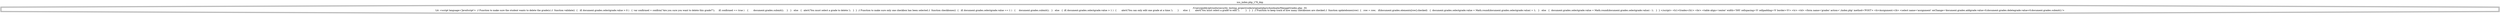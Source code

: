 digraph cfg {
  label="xss_index.php_176_dep";
  labelloc=t;
  n1 [shape=doubleoctagon, label="/Users/peddy/git/unitn/security_testing_project/code/original/php/schoolmate/ManageGrades.php : 81\nLit: <script language='JavaScript'>  // Function to make sure the student wants to delete the grade(s) //  function validate()  {   if( document.grades.selectgrade.value > 0 )   {	var confirmed = confirm(\"Are you sure you want to delete this grade?\");	if( confirmed == true )	{	 document.grades.submit();	}   }   else   {	alert('You must select a grade to delete.');   }  }  // Function to make sure only one checkbox has been selected //  function checkboxes()  {   if( document.grades.selectgrade.value == 1 )   {	document.grades.submit();   }   else   {	if( document.grades.selectgrade.value > 1 )	{	 alert('You can only edit one grade at a time.');	}	else	{	 alert('You must select a grade to edit.');	}   }  }  // Function to keep track of how many checkboxes are checked //  function updateboxes(row)  {   row = row;   if(document.grades.elements[row].checked)   {	document.grades.selectgrade.value = Math.round(document.grades.selectgrade.value) + 1;   }   else   {	document.grades.selectgrade.value = Math.round(document.grades.selectgrade.value) - 1;   }  } </script> <h1>Grades</h1> <br> <table align='center' width='595' cellspacing='0' cellpadding='0' border='0'> <tr> <td> <form name='grades' action='./index.php' method='POST'> <b>Assignment:</b> <select name='assignment' onChange='document.grades.addgrade.value=0;document.grades.deletegrade.value=0;document.grades.submit();'>\n"];
}
